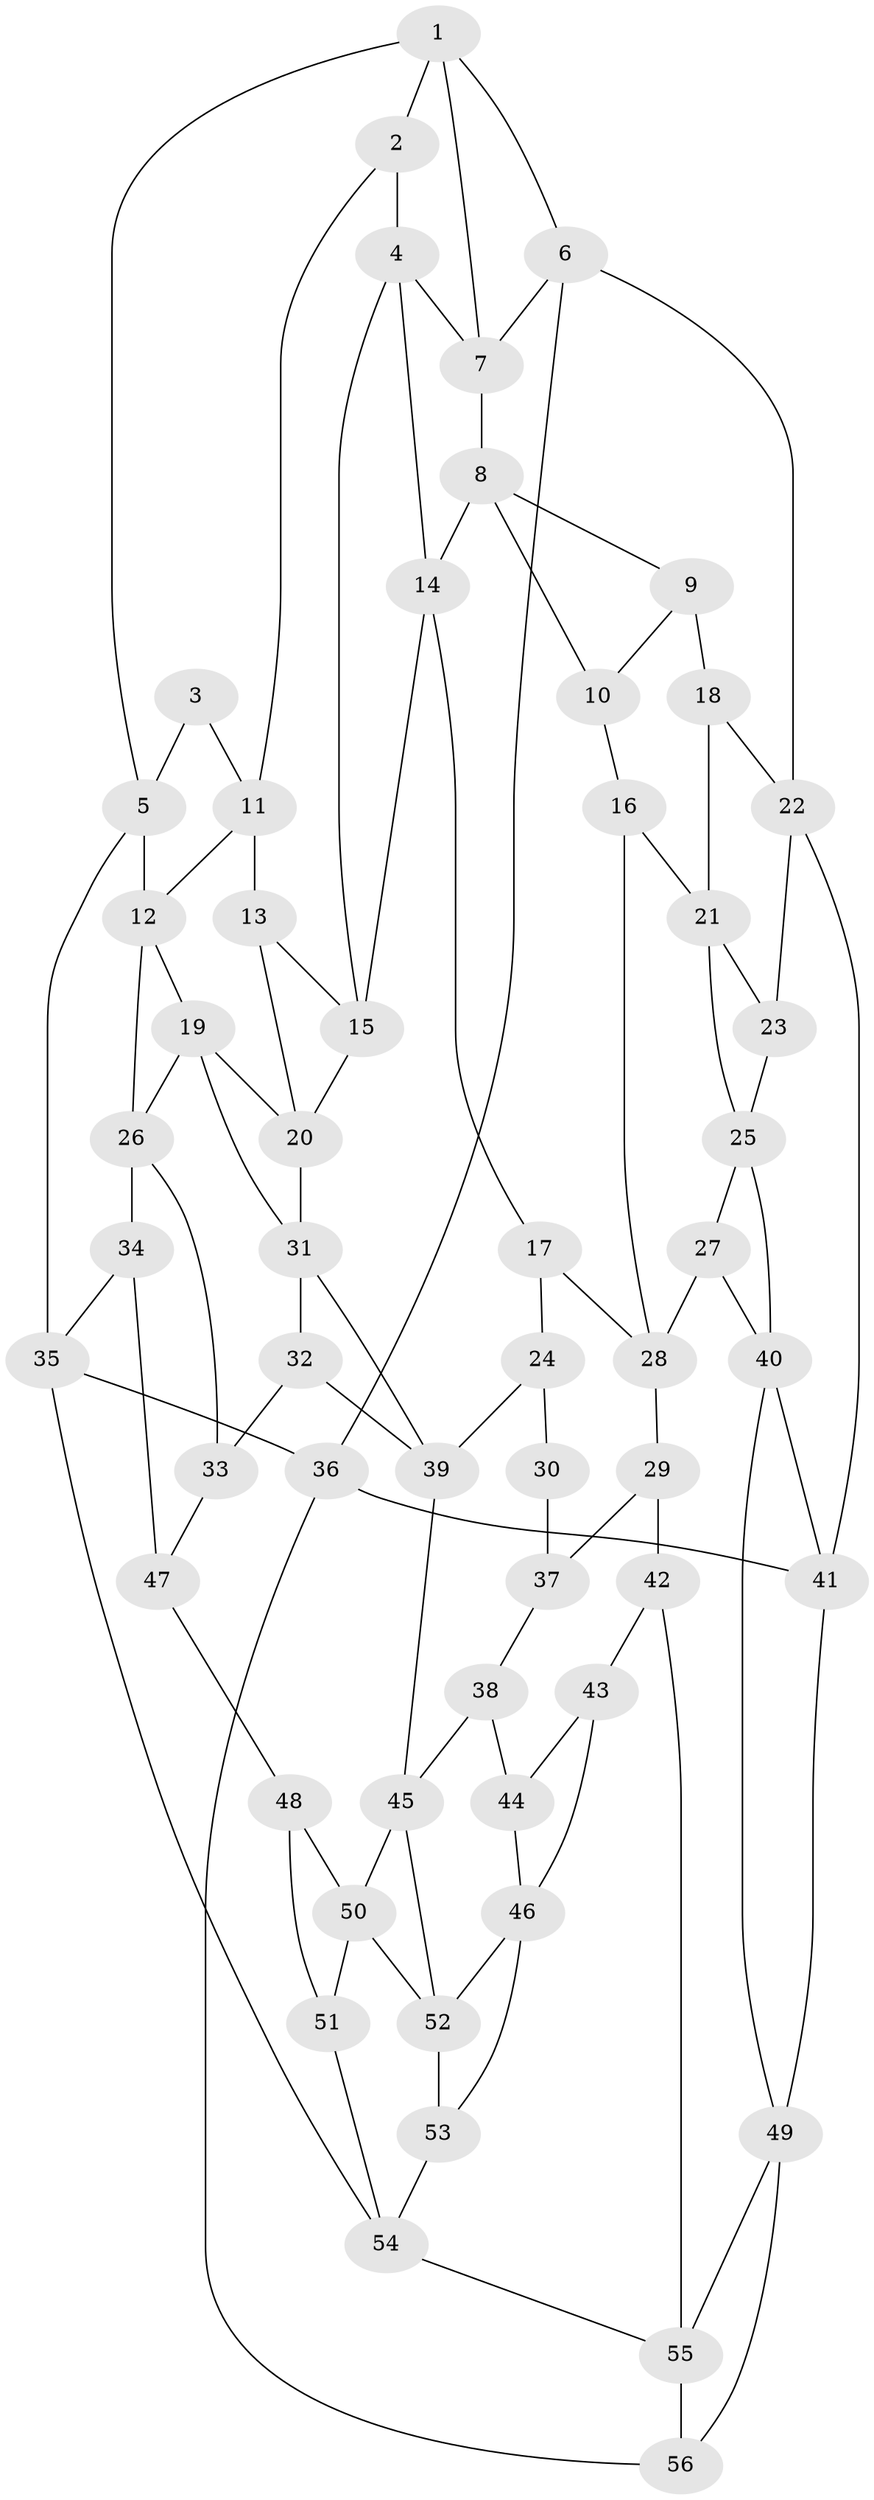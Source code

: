 // original degree distribution, {3: 0.021505376344086023, 4: 0.23655913978494625, 6: 0.20430107526881722, 5: 0.5376344086021505}
// Generated by graph-tools (version 1.1) at 2025/38/03/04/25 23:38:37]
// undirected, 56 vertices, 98 edges
graph export_dot {
  node [color=gray90,style=filled];
  1;
  2;
  3;
  4;
  5;
  6;
  7;
  8;
  9;
  10;
  11;
  12;
  13;
  14;
  15;
  16;
  17;
  18;
  19;
  20;
  21;
  22;
  23;
  24;
  25;
  26;
  27;
  28;
  29;
  30;
  31;
  32;
  33;
  34;
  35;
  36;
  37;
  38;
  39;
  40;
  41;
  42;
  43;
  44;
  45;
  46;
  47;
  48;
  49;
  50;
  51;
  52;
  53;
  54;
  55;
  56;
  1 -- 2 [weight=1.0];
  1 -- 5 [weight=1.0];
  1 -- 6 [weight=1.0];
  1 -- 7 [weight=1.0];
  2 -- 4 [weight=1.0];
  2 -- 11 [weight=1.0];
  3 -- 5 [weight=2.0];
  3 -- 11 [weight=1.0];
  4 -- 7 [weight=1.0];
  4 -- 14 [weight=1.0];
  4 -- 15 [weight=1.0];
  5 -- 12 [weight=1.0];
  5 -- 35 [weight=1.0];
  6 -- 7 [weight=1.0];
  6 -- 22 [weight=1.0];
  6 -- 36 [weight=1.0];
  7 -- 8 [weight=1.0];
  8 -- 9 [weight=1.0];
  8 -- 10 [weight=1.0];
  8 -- 14 [weight=1.0];
  9 -- 10 [weight=1.0];
  9 -- 18 [weight=2.0];
  10 -- 16 [weight=1.0];
  11 -- 12 [weight=1.0];
  11 -- 13 [weight=1.0];
  12 -- 19 [weight=1.0];
  12 -- 26 [weight=1.0];
  13 -- 15 [weight=1.0];
  13 -- 20 [weight=1.0];
  14 -- 15 [weight=1.0];
  14 -- 17 [weight=1.0];
  15 -- 20 [weight=1.0];
  16 -- 21 [weight=1.0];
  16 -- 28 [weight=1.0];
  17 -- 24 [weight=1.0];
  17 -- 28 [weight=1.0];
  18 -- 21 [weight=1.0];
  18 -- 22 [weight=1.0];
  19 -- 20 [weight=1.0];
  19 -- 26 [weight=1.0];
  19 -- 31 [weight=1.0];
  20 -- 31 [weight=1.0];
  21 -- 23 [weight=1.0];
  21 -- 25 [weight=1.0];
  22 -- 23 [weight=1.0];
  22 -- 41 [weight=1.0];
  23 -- 25 [weight=1.0];
  24 -- 30 [weight=2.0];
  24 -- 39 [weight=1.0];
  25 -- 27 [weight=1.0];
  25 -- 40 [weight=1.0];
  26 -- 33 [weight=1.0];
  26 -- 34 [weight=1.0];
  27 -- 28 [weight=1.0];
  27 -- 40 [weight=1.0];
  28 -- 29 [weight=1.0];
  29 -- 37 [weight=1.0];
  29 -- 42 [weight=1.0];
  30 -- 37 [weight=2.0];
  31 -- 32 [weight=1.0];
  31 -- 39 [weight=1.0];
  32 -- 33 [weight=1.0];
  32 -- 39 [weight=1.0];
  33 -- 47 [weight=1.0];
  34 -- 35 [weight=1.0];
  34 -- 47 [weight=1.0];
  35 -- 36 [weight=1.0];
  35 -- 54 [weight=1.0];
  36 -- 41 [weight=1.0];
  36 -- 56 [weight=1.0];
  37 -- 38 [weight=1.0];
  38 -- 44 [weight=2.0];
  38 -- 45 [weight=1.0];
  39 -- 45 [weight=1.0];
  40 -- 41 [weight=1.0];
  40 -- 49 [weight=1.0];
  41 -- 49 [weight=1.0];
  42 -- 43 [weight=1.0];
  42 -- 55 [weight=1.0];
  43 -- 44 [weight=1.0];
  43 -- 46 [weight=1.0];
  44 -- 46 [weight=1.0];
  45 -- 50 [weight=1.0];
  45 -- 52 [weight=1.0];
  46 -- 52 [weight=1.0];
  46 -- 53 [weight=1.0];
  47 -- 48 [weight=2.0];
  48 -- 50 [weight=1.0];
  48 -- 51 [weight=1.0];
  49 -- 55 [weight=1.0];
  49 -- 56 [weight=1.0];
  50 -- 51 [weight=1.0];
  50 -- 52 [weight=1.0];
  51 -- 54 [weight=1.0];
  52 -- 53 [weight=1.0];
  53 -- 54 [weight=1.0];
  54 -- 55 [weight=1.0];
  55 -- 56 [weight=1.0];
}
